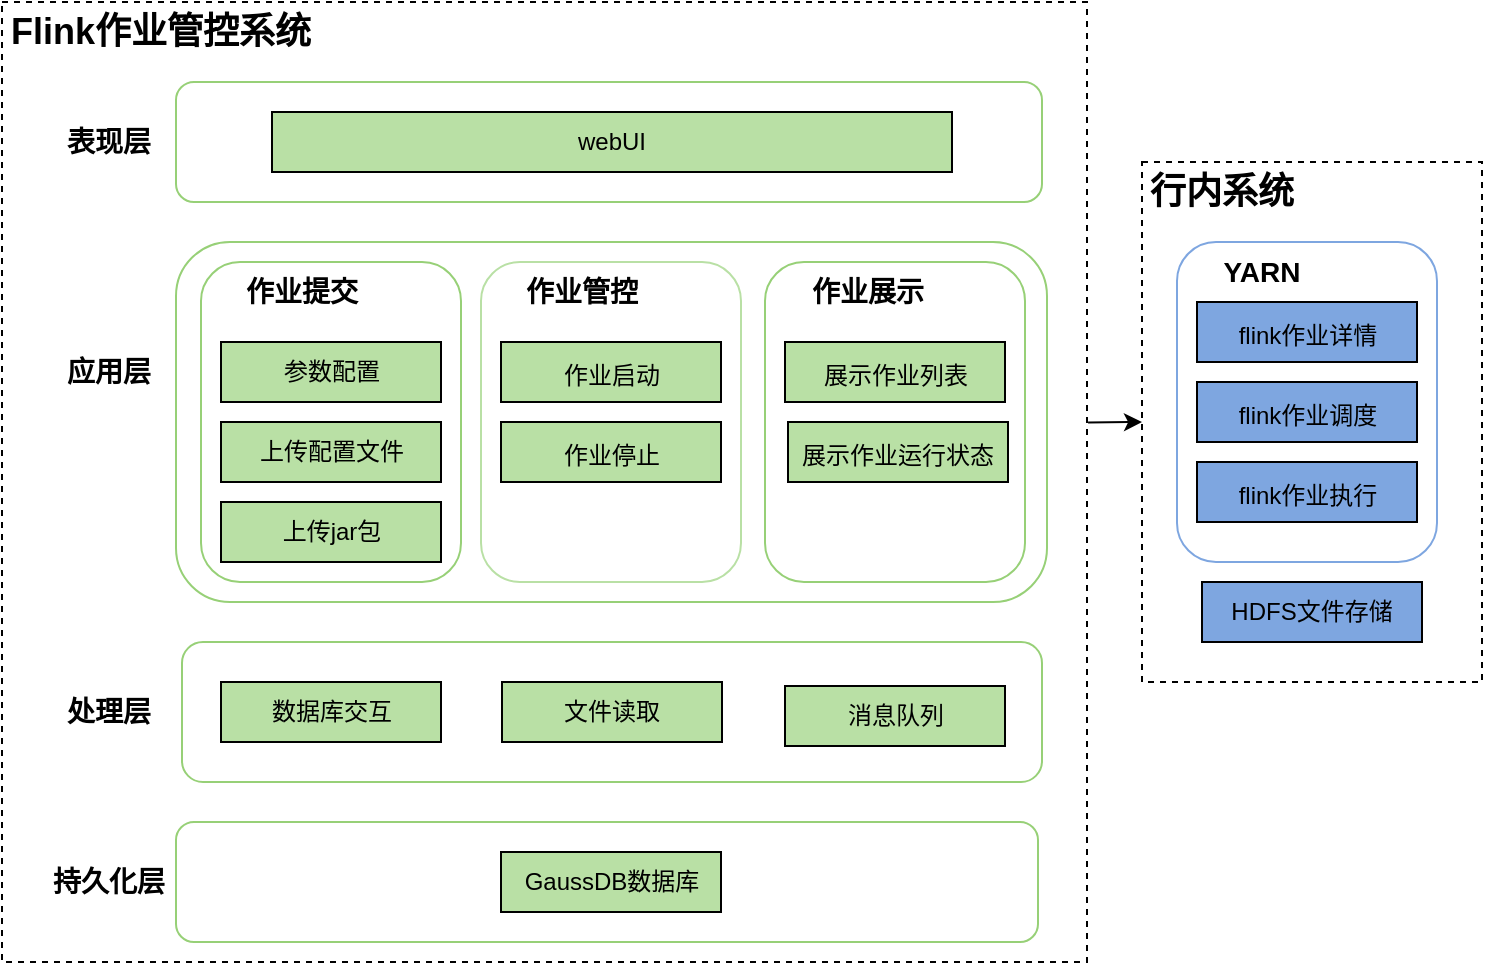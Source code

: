 <mxfile version="15.5.2" type="github"><diagram id="EsC2Hzitvl2C8W4MN_cd" name="Page-1"><mxGraphModel dx="910" dy="593" grid="1" gridSize="10" guides="1" tooltips="1" connect="1" arrows="1" fold="1" page="1" pageScale="1" pageWidth="827" pageHeight="1169" math="0" shadow="0"><root><mxCell id="0"/><mxCell id="1" parent="0"/><mxCell id="YzSAeH3SV0ryD27Wd0aZ-29" value="" style="rounded=0;whiteSpace=wrap;html=1;dashed=1;" parent="1" vertex="1"><mxGeometry x="650" y="230" width="170" height="260" as="geometry"/></mxCell><mxCell id="YzSAeH3SV0ryD27Wd0aZ-17" value="" style="rounded=1;whiteSpace=wrap;html=1;strokeColor=#7EA6E0;fillColor=#FFFFFF;" parent="1" vertex="1"><mxGeometry x="667.5" y="270" width="130" height="160" as="geometry"/></mxCell><mxCell id="YzSAeH3SV0ryD27Wd0aZ-28" value="" style="rounded=0;whiteSpace=wrap;html=1;dashed=1;" parent="1" vertex="1"><mxGeometry x="80" y="150" width="542.5" height="480" as="geometry"/></mxCell><mxCell id="YzSAeH3SV0ryD27Wd0aZ-1" value="" style="rounded=1;whiteSpace=wrap;html=1;fontSize=12;fillColor=#FFFFFF;strokeColor=#97D077;" parent="1" vertex="1"><mxGeometry x="167" y="270" width="435.5" height="180" as="geometry"/></mxCell><mxCell id="YzSAeH3SV0ryD27Wd0aZ-2" value="" style="rounded=1;whiteSpace=wrap;html=1;strokeColor=#97D077;fillColor=#FFFFFF;" parent="1" vertex="1"><mxGeometry x="461.5" y="280" width="130" height="160" as="geometry"/></mxCell><mxCell id="YzSAeH3SV0ryD27Wd0aZ-3" value="" style="rounded=1;whiteSpace=wrap;html=1;strokeColor=#97D077;fillColor=#FFFFFF;" parent="1" vertex="1"><mxGeometry x="170" y="470" width="430" height="70" as="geometry"/></mxCell><mxCell id="YzSAeH3SV0ryD27Wd0aZ-4" value="" style="rounded=1;whiteSpace=wrap;html=1;strokeColor=#B9E0A5;fillColor=#FFFFFF;" parent="1" vertex="1"><mxGeometry x="319.5" y="280" width="130" height="160" as="geometry"/></mxCell><mxCell id="YzSAeH3SV0ryD27Wd0aZ-5" value="" style="rounded=1;whiteSpace=wrap;html=1;strokeColor=#97D077;fillColor=#FFFFFF;" parent="1" vertex="1"><mxGeometry x="179.5" y="280" width="130" height="160" as="geometry"/></mxCell><mxCell id="YzSAeH3SV0ryD27Wd0aZ-6" value="&lt;span style=&quot;font-size: 12px&quot;&gt;作业启动&lt;/span&gt;" style="rounded=0;whiteSpace=wrap;html=1;fontSize=18;fillColor=#B9E0A5;" parent="1" vertex="1"><mxGeometry x="329.5" y="320" width="110" height="30" as="geometry"/></mxCell><mxCell id="YzSAeH3SV0ryD27Wd0aZ-7" value="&lt;span style=&quot;font-size: 12px&quot;&gt;展示作业列表&lt;/span&gt;" style="rounded=0;whiteSpace=wrap;html=1;fontSize=18;fillColor=#B9E0A5;" parent="1" vertex="1"><mxGeometry x="471.5" y="320" width="110" height="30" as="geometry"/></mxCell><mxCell id="YzSAeH3SV0ryD27Wd0aZ-8" value="参数配置" style="rounded=0;whiteSpace=wrap;html=1;fontSize=12;fillColor=#B9E0A5;" parent="1" vertex="1"><mxGeometry x="189.5" y="320" width="110" height="30" as="geometry"/></mxCell><mxCell id="YzSAeH3SV0ryD27Wd0aZ-9" value="上传配置文件" style="rounded=0;whiteSpace=wrap;html=1;fontSize=12;fillColor=#B9E0A5;" parent="1" vertex="1"><mxGeometry x="189.5" y="360" width="110" height="30" as="geometry"/></mxCell><mxCell id="YzSAeH3SV0ryD27Wd0aZ-10" value="&lt;b&gt;&lt;font style=&quot;font-size: 14px&quot;&gt;作业提交&lt;/font&gt;&lt;/b&gt;" style="text;html=1;strokeColor=none;fillColor=none;align=center;verticalAlign=middle;whiteSpace=wrap;rounded=0;fontFamily=Helvetica;" parent="1" vertex="1"><mxGeometry x="199.5" y="280" width="60" height="30" as="geometry"/></mxCell><mxCell id="YzSAeH3SV0ryD27Wd0aZ-11" value="&lt;span style=&quot;font-size: 12px&quot;&gt;作业停止&lt;/span&gt;" style="rounded=0;whiteSpace=wrap;html=1;fontSize=18;fillColor=#B9E0A5;" parent="1" vertex="1"><mxGeometry x="329.5" y="360" width="110" height="30" as="geometry"/></mxCell><mxCell id="YzSAeH3SV0ryD27Wd0aZ-12" value="&lt;span style=&quot;font-size: 14px&quot;&gt;&lt;b&gt;作业管控&lt;/b&gt;&lt;/span&gt;" style="text;html=1;strokeColor=none;fillColor=none;align=center;verticalAlign=middle;whiteSpace=wrap;rounded=0;fontFamily=Helvetica;" parent="1" vertex="1"><mxGeometry x="339.5" y="280" width="60" height="30" as="geometry"/></mxCell><mxCell id="YzSAeH3SV0ryD27Wd0aZ-13" value="&lt;span style=&quot;font-size: 12px&quot;&gt;展示作业运行状态&lt;/span&gt;" style="rounded=0;whiteSpace=wrap;html=1;fontSize=18;fillColor=#B9E0A5;" parent="1" vertex="1"><mxGeometry x="473" y="360" width="110" height="30" as="geometry"/></mxCell><mxCell id="YzSAeH3SV0ryD27Wd0aZ-14" value="&lt;span style=&quot;font-size: 14px&quot;&gt;&lt;b&gt;YARN&lt;/b&gt;&lt;/span&gt;" style="text;html=1;strokeColor=none;fillColor=none;align=center;verticalAlign=middle;whiteSpace=wrap;rounded=0;fontFamily=Helvetica;" parent="1" vertex="1"><mxGeometry x="680" y="270" width="60" height="30" as="geometry"/></mxCell><mxCell id="YzSAeH3SV0ryD27Wd0aZ-15" value="&lt;font style=&quot;font-size: 14px&quot;&gt;&lt;b&gt;应用层&lt;/b&gt;&lt;/font&gt;" style="text;html=1;strokeColor=none;fillColor=none;align=center;verticalAlign=middle;whiteSpace=wrap;rounded=0;" parent="1" vertex="1"><mxGeometry x="87" y="320" width="92.5" height="30" as="geometry"/></mxCell><mxCell id="YzSAeH3SV0ryD27Wd0aZ-16" value="&lt;b&gt;&lt;font style=&quot;font-size: 14px&quot;&gt;持久化层&lt;/font&gt;&lt;/b&gt;" style="text;html=1;strokeColor=none;fillColor=none;align=center;verticalAlign=middle;whiteSpace=wrap;rounded=0;" parent="1" vertex="1"><mxGeometry x="87" y="575" width="92.5" height="30" as="geometry"/></mxCell><mxCell id="YzSAeH3SV0ryD27Wd0aZ-18" value="&lt;b&gt;&lt;font style=&quot;font-size: 14px&quot;&gt;作业展示&lt;/font&gt;&lt;/b&gt;" style="text;html=1;strokeColor=none;fillColor=none;align=center;verticalAlign=middle;whiteSpace=wrap;rounded=0;fontFamily=Helvetica;" parent="1" vertex="1"><mxGeometry x="483" y="280" width="60" height="30" as="geometry"/></mxCell><mxCell id="YzSAeH3SV0ryD27Wd0aZ-19" value="&lt;b&gt;&lt;font style=&quot;font-size: 18px&quot;&gt;行内系统&lt;/font&gt;&lt;/b&gt;" style="text;html=1;strokeColor=none;fillColor=none;align=center;verticalAlign=middle;whiteSpace=wrap;rounded=0;fontFamily=Helvetica;" parent="1" vertex="1"><mxGeometry x="650" y="230" width="80" height="30" as="geometry"/></mxCell><mxCell id="YzSAeH3SV0ryD27Wd0aZ-20" value="&lt;span style=&quot;font-size: 12px&quot;&gt;flink作业详情&lt;/span&gt;" style="rounded=0;whiteSpace=wrap;html=1;fontSize=18;fillColor=#7EA6E0;" parent="1" vertex="1"><mxGeometry x="677.5" y="300" width="110" height="30" as="geometry"/></mxCell><mxCell id="YzSAeH3SV0ryD27Wd0aZ-21" value="&lt;font style=&quot;font-size: 14px&quot;&gt;&lt;b&gt;处理层&lt;/b&gt;&lt;/font&gt;" style="text;html=1;strokeColor=none;fillColor=none;align=center;verticalAlign=middle;whiteSpace=wrap;rounded=0;" parent="1" vertex="1"><mxGeometry x="87" y="490" width="92.5" height="30" as="geometry"/></mxCell><mxCell id="YzSAeH3SV0ryD27Wd0aZ-22" value="" style="rounded=1;whiteSpace=wrap;html=1;strokeColor=#97D077;fillColor=#FFFFFF;" parent="1" vertex="1"><mxGeometry x="167" y="560" width="431" height="60" as="geometry"/></mxCell><mxCell id="YzSAeH3SV0ryD27Wd0aZ-23" value="GaussDB数据库" style="rounded=0;whiteSpace=wrap;html=1;fontSize=12;fillColor=#B9E0A5;" parent="1" vertex="1"><mxGeometry x="329.5" y="575" width="110" height="30" as="geometry"/></mxCell><mxCell id="YzSAeH3SV0ryD27Wd0aZ-24" value="HDFS文件存储" style="rounded=0;whiteSpace=wrap;html=1;fontSize=12;fillColor=#7EA6E0;" parent="1" vertex="1"><mxGeometry x="680" y="440" width="110" height="30" as="geometry"/></mxCell><mxCell id="YzSAeH3SV0ryD27Wd0aZ-25" value="" style="rounded=1;whiteSpace=wrap;html=1;fontSize=12;fillColor=#FFFFFF;strokeColor=#97D077;" parent="1" vertex="1"><mxGeometry x="167" y="190" width="433" height="60" as="geometry"/></mxCell><mxCell id="YzSAeH3SV0ryD27Wd0aZ-26" value="webUI" style="rounded=0;whiteSpace=wrap;html=1;fontSize=12;fillColor=#B9E0A5;" parent="1" vertex="1"><mxGeometry x="215" y="205" width="340" height="30" as="geometry"/></mxCell><mxCell id="YzSAeH3SV0ryD27Wd0aZ-27" value="&lt;font style=&quot;font-size: 14px&quot;&gt;&lt;b&gt;表现层&lt;/b&gt;&lt;/font&gt;" style="text;html=1;strokeColor=none;fillColor=none;align=center;verticalAlign=middle;whiteSpace=wrap;rounded=0;" parent="1" vertex="1"><mxGeometry x="87" y="205" width="92.5" height="30" as="geometry"/></mxCell><mxCell id="YzSAeH3SV0ryD27Wd0aZ-30" value="" style="endArrow=classic;html=1;rounded=0;entryX=0;entryY=0.5;entryDx=0;entryDy=0;exitX=1.001;exitY=0.438;exitDx=0;exitDy=0;exitPerimeter=0;" parent="1" source="YzSAeH3SV0ryD27Wd0aZ-28" target="YzSAeH3SV0ryD27Wd0aZ-29" edge="1"><mxGeometry width="50" height="50" relative="1" as="geometry"><mxPoint x="630" y="400" as="sourcePoint"/><mxPoint x="452.5" y="660" as="targetPoint"/></mxGeometry></mxCell><mxCell id="YzSAeH3SV0ryD27Wd0aZ-31" value="&lt;span style=&quot;font-size: 12px&quot;&gt;flink作业调度&lt;/span&gt;" style="rounded=0;whiteSpace=wrap;html=1;fontSize=18;fillColor=#7EA6E0;" parent="1" vertex="1"><mxGeometry x="677.5" y="340" width="110" height="30" as="geometry"/></mxCell><mxCell id="YzSAeH3SV0ryD27Wd0aZ-32" value="&lt;span style=&quot;font-size: 12px&quot;&gt;flink作业执行&lt;/span&gt;" style="rounded=0;whiteSpace=wrap;html=1;fontSize=18;fillColor=#7EA6E0;" parent="1" vertex="1"><mxGeometry x="677.5" y="380" width="110" height="30" as="geometry"/></mxCell><mxCell id="YzSAeH3SV0ryD27Wd0aZ-33" value="数据库交互" style="rounded=0;whiteSpace=wrap;html=1;fontSize=12;fillColor=#B9E0A5;" parent="1" vertex="1"><mxGeometry x="189.5" y="490" width="110" height="30" as="geometry"/></mxCell><mxCell id="YzSAeH3SV0ryD27Wd0aZ-34" value="文件读取" style="rounded=0;whiteSpace=wrap;html=1;fontSize=12;fillColor=#B9E0A5;" parent="1" vertex="1"><mxGeometry x="330" y="490" width="110" height="30" as="geometry"/></mxCell><mxCell id="YzSAeH3SV0ryD27Wd0aZ-36" value="&lt;b&gt;&lt;font style=&quot;font-size: 18px&quot;&gt;Flink作业管控系统&lt;/font&gt;&lt;/b&gt;" style="text;html=1;strokeColor=none;fillColor=none;align=center;verticalAlign=middle;whiteSpace=wrap;rounded=0;fontFamily=Helvetica;" parent="1" vertex="1"><mxGeometry x="80" y="150" width="159" height="30" as="geometry"/></mxCell><mxCell id="0565Y68Z-H2RKIHmMN8B-1" value="消息队列" style="rounded=0;whiteSpace=wrap;html=1;fontSize=12;fillColor=#B9E0A5;" parent="1" vertex="1"><mxGeometry x="471.5" y="492" width="110" height="30" as="geometry"/></mxCell><mxCell id="0565Y68Z-H2RKIHmMN8B-2" value="上传jar包" style="rounded=0;whiteSpace=wrap;html=1;fontSize=12;fillColor=#B9E0A5;" parent="1" vertex="1"><mxGeometry x="189.5" y="400" width="110" height="30" as="geometry"/></mxCell></root></mxGraphModel></diagram></mxfile>